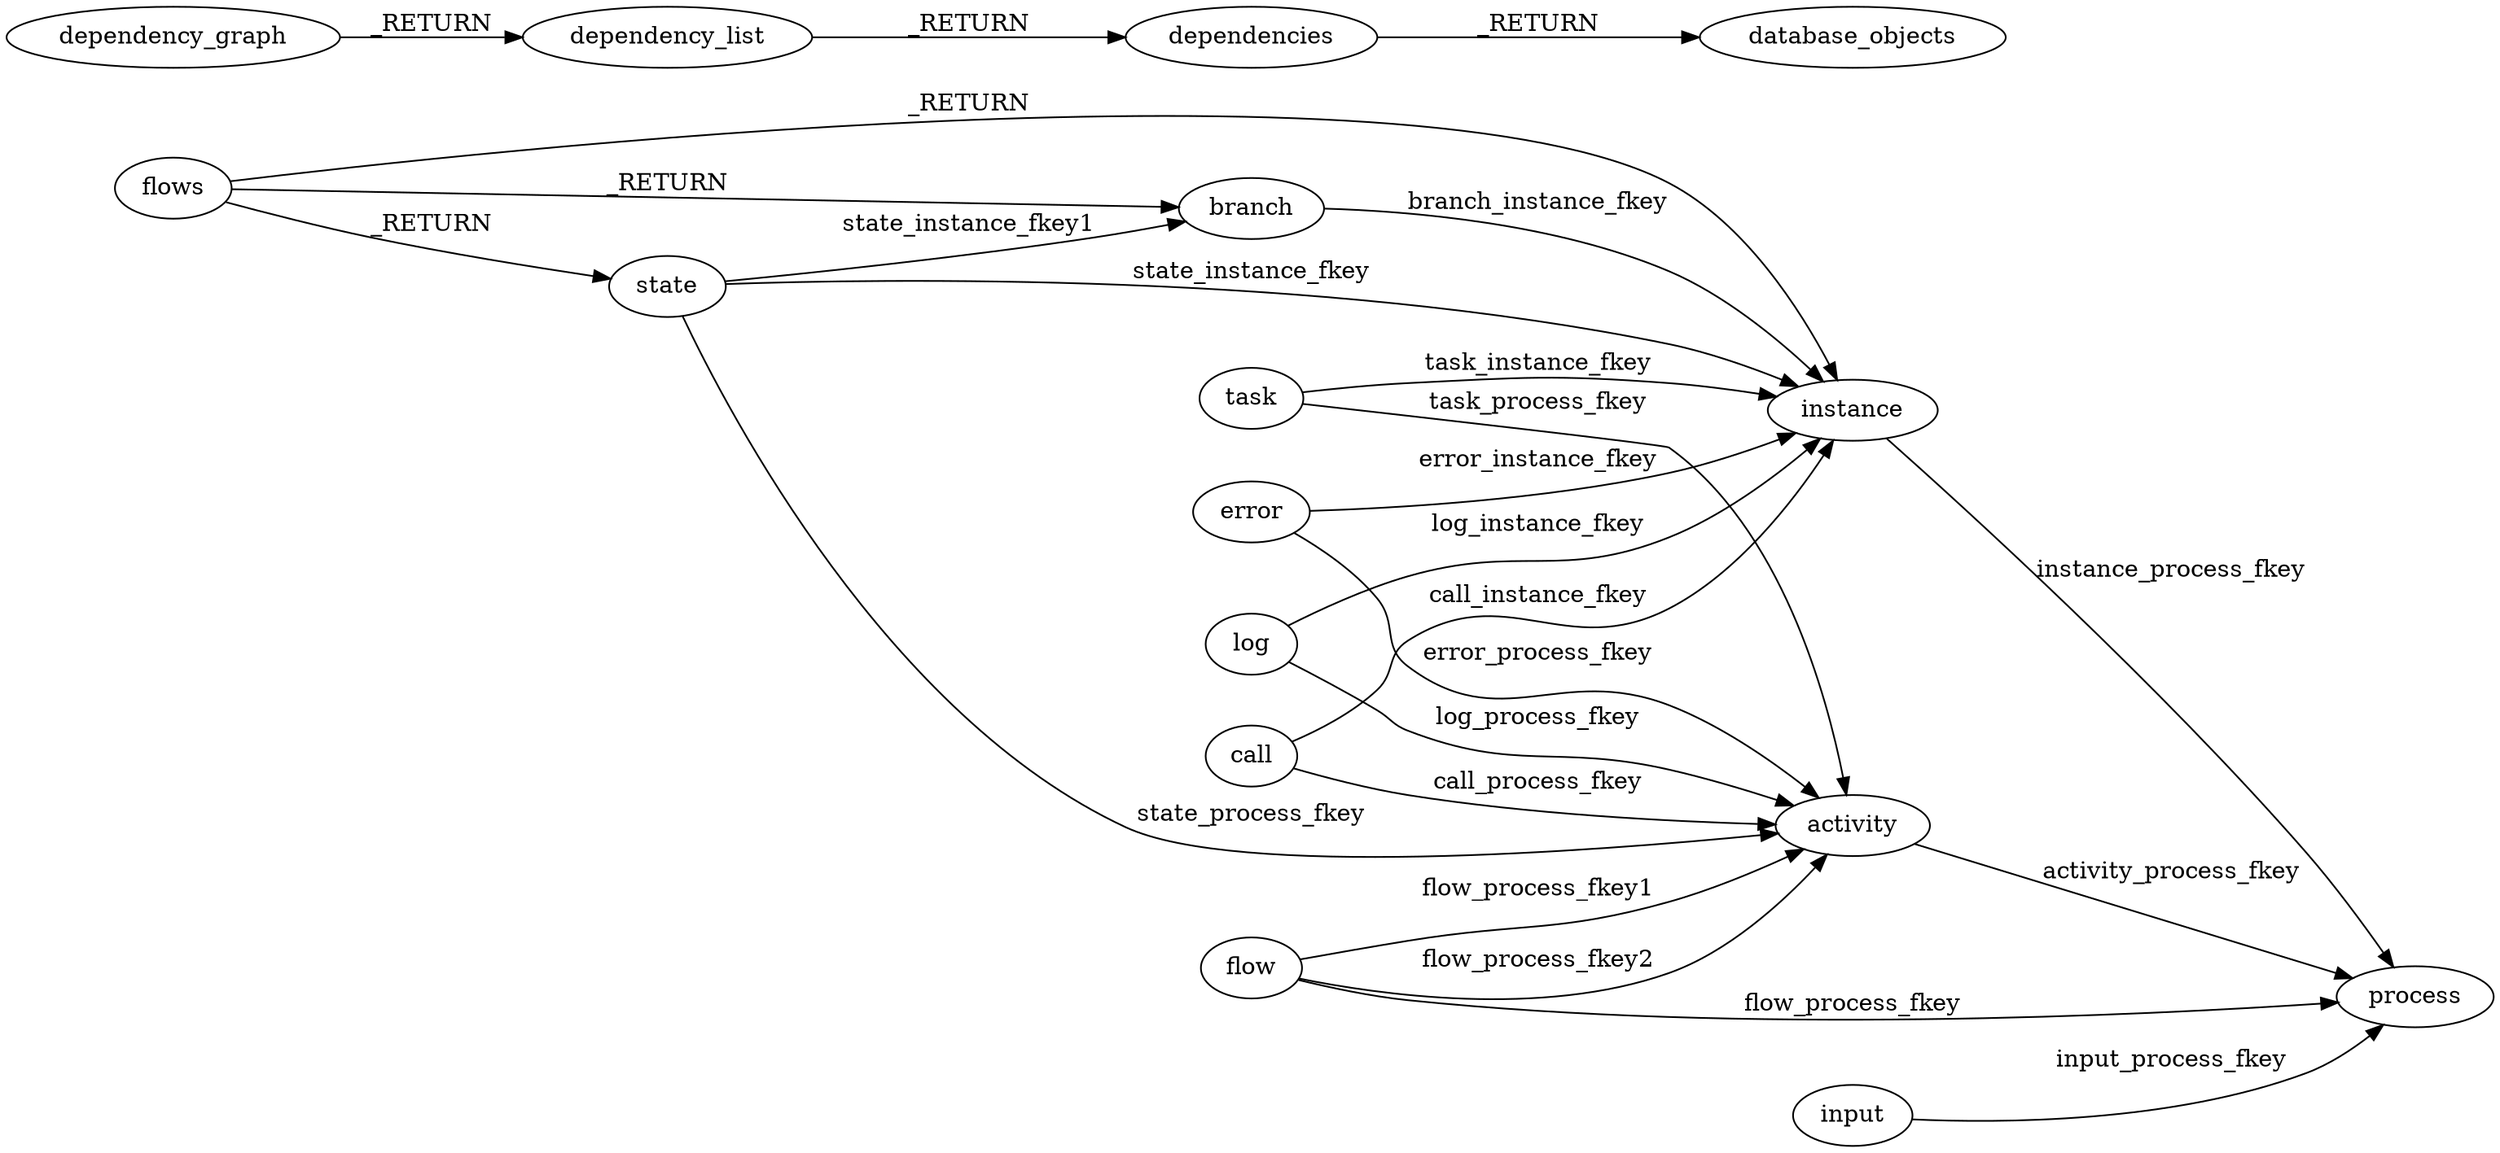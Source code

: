 digraph FlowDatabase {
rankdir="LR"
 activity -> process [label="activity_process_fkey"];
 branch -> instance [label="branch_instance_fkey"];
 call -> activity [label="call_process_fkey"];
 call -> instance [label="call_instance_fkey"];
 dependencies -> database_objects [label="_RETURN"];
 dependency_graph -> dependency_list [label="_RETURN"];
 dependency_list -> dependencies [label="_RETURN"];
 error -> activity [label="error_process_fkey"];
 error -> instance [label="error_instance_fkey"];
 flow -> activity [label="flow_process_fkey1"];
 flow -> activity [label="flow_process_fkey2"];
 flow -> process [label="flow_process_fkey"];
 flows -> branch [label="_RETURN"];
 flows -> instance [label="_RETURN"];
 flows -> state [label="_RETURN"];
 input -> process [label="input_process_fkey"];
 instance -> process [label="instance_process_fkey"];
 log -> activity [label="log_process_fkey"];
 log -> instance [label="log_instance_fkey"];
 state -> activity [label="state_process_fkey"];
 state -> branch [label="state_instance_fkey1"];
 state -> instance [label="state_instance_fkey"];
 task -> activity [label="task_process_fkey"];
 task -> instance [label="task_instance_fkey"];

}
